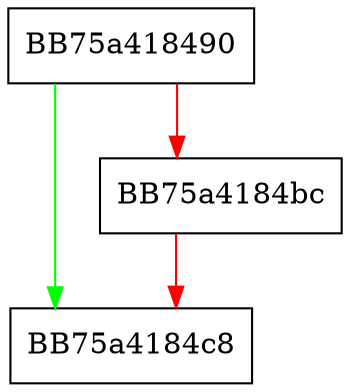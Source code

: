 digraph FpIsCachedLowFi {
  node [shape="box"];
  graph [splines=ortho];
  BB75a418490 -> BB75a4184c8 [color="green"];
  BB75a418490 -> BB75a4184bc [color="red"];
  BB75a4184bc -> BB75a4184c8 [color="red"];
}